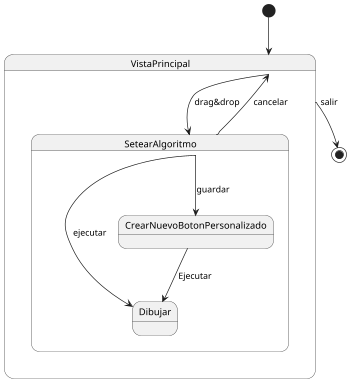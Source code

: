 @startuml
'https://plantuml.com/state-diagram

scale 350 width
[*] --> VistaPrincipal

state VistaPrincipal {
    VistaPrincipal --> SetearAlgoritmo : drag&drop
}

state SetearAlgoritmo {
    SetearAlgoritmo --> Dibujar : ejecutar
    SetearAlgoritmo --> CrearNuevoBotonPersonalizado : guardar
    SetearAlgoritmo --> VistaPrincipal : cancelar
}

state CrearNuevoBotonPersonalizado{
    CrearNuevoBotonPersonalizado --> Dibujar : Ejecutar
}

state Dibujar{

}

VistaPrincipal --> [*] : salir
@enduml